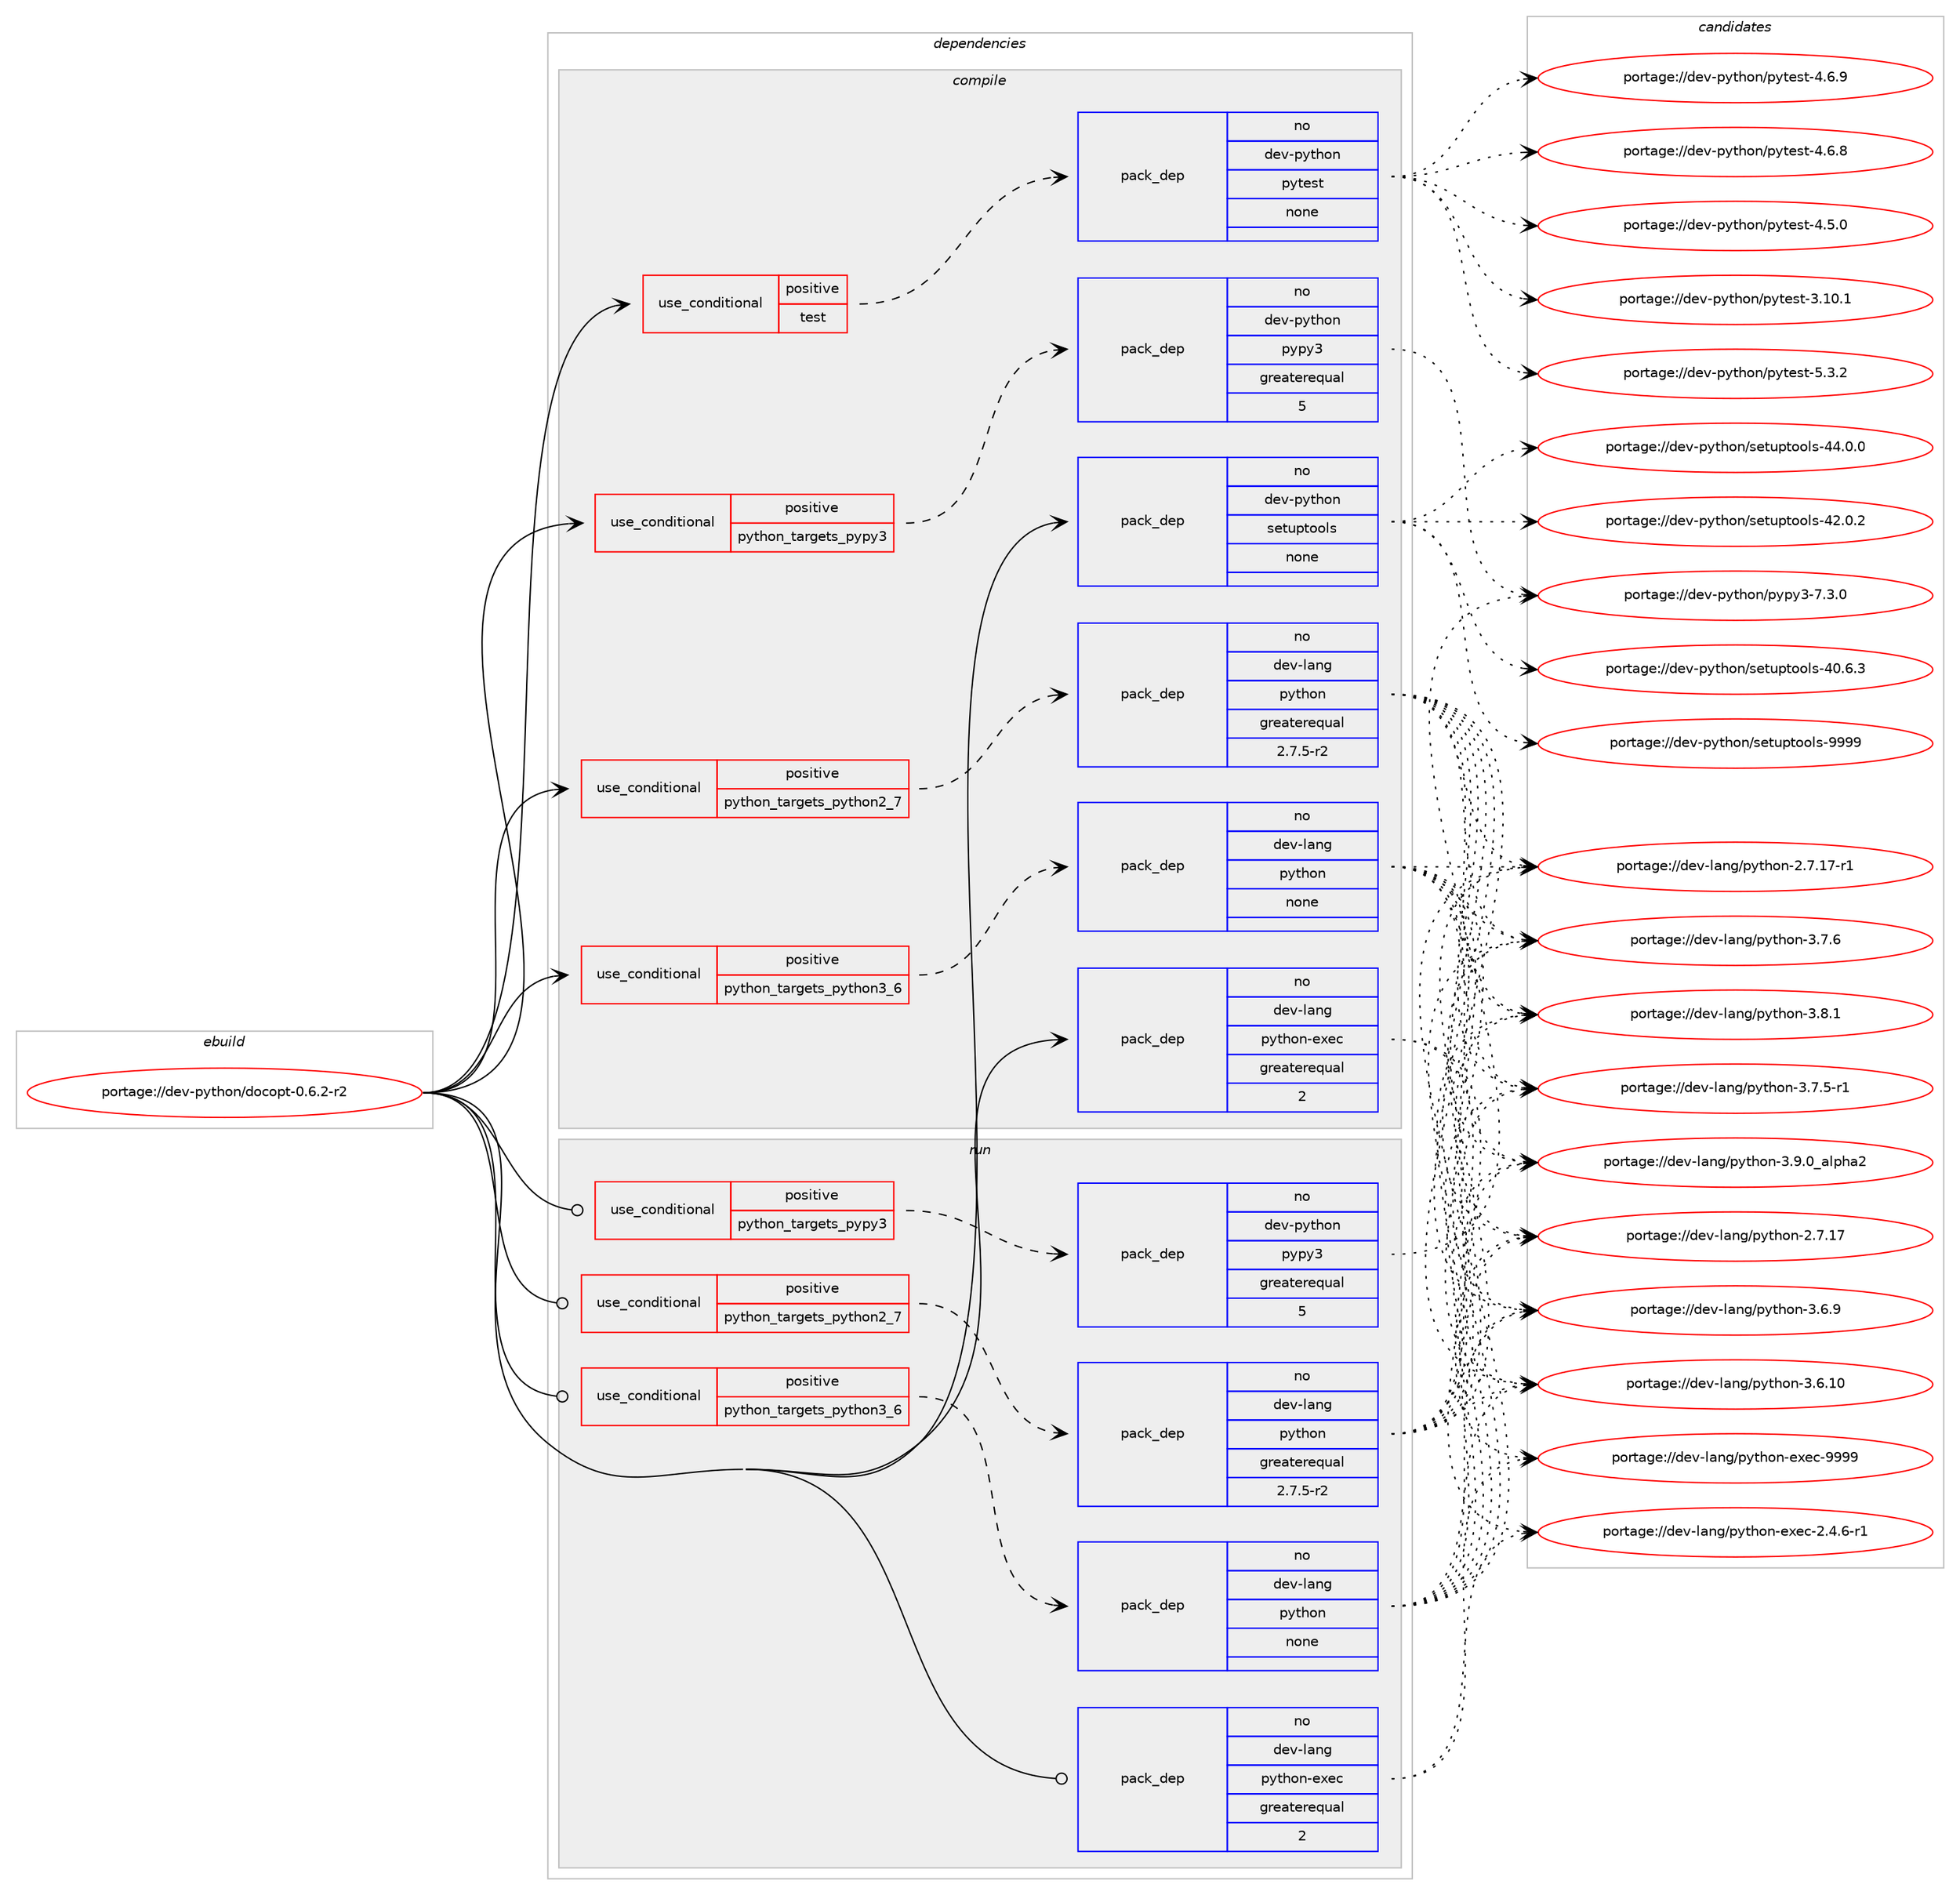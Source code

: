 digraph prolog {

# *************
# Graph options
# *************

newrank=true;
concentrate=true;
compound=true;
graph [rankdir=LR,fontname=Helvetica,fontsize=10,ranksep=1.5];#, ranksep=2.5, nodesep=0.2];
edge  [arrowhead=vee];
node  [fontname=Helvetica,fontsize=10];

# **********
# The ebuild
# **********

subgraph cluster_leftcol {
color=gray;
label=<<i>ebuild</i>>;
id [label="portage://dev-python/docopt-0.6.2-r2", color=red, width=4, href="../dev-python/docopt-0.6.2-r2.svg"];
}

# ****************
# The dependencies
# ****************

subgraph cluster_midcol {
color=gray;
label=<<i>dependencies</i>>;
subgraph cluster_compile {
fillcolor="#eeeeee";
style=filled;
label=<<i>compile</i>>;
subgraph cond116598 {
dependency463326 [label=<<TABLE BORDER="0" CELLBORDER="1" CELLSPACING="0" CELLPADDING="4"><TR><TD ROWSPAN="3" CELLPADDING="10">use_conditional</TD></TR><TR><TD>positive</TD></TR><TR><TD>python_targets_pypy3</TD></TR></TABLE>>, shape=none, color=red];
subgraph pack341735 {
dependency463327 [label=<<TABLE BORDER="0" CELLBORDER="1" CELLSPACING="0" CELLPADDING="4" WIDTH="220"><TR><TD ROWSPAN="6" CELLPADDING="30">pack_dep</TD></TR><TR><TD WIDTH="110">no</TD></TR><TR><TD>dev-python</TD></TR><TR><TD>pypy3</TD></TR><TR><TD>greaterequal</TD></TR><TR><TD>5</TD></TR></TABLE>>, shape=none, color=blue];
}
dependency463326:e -> dependency463327:w [weight=20,style="dashed",arrowhead="vee"];
}
id:e -> dependency463326:w [weight=20,style="solid",arrowhead="vee"];
subgraph cond116599 {
dependency463328 [label=<<TABLE BORDER="0" CELLBORDER="1" CELLSPACING="0" CELLPADDING="4"><TR><TD ROWSPAN="3" CELLPADDING="10">use_conditional</TD></TR><TR><TD>positive</TD></TR><TR><TD>python_targets_python2_7</TD></TR></TABLE>>, shape=none, color=red];
subgraph pack341736 {
dependency463329 [label=<<TABLE BORDER="0" CELLBORDER="1" CELLSPACING="0" CELLPADDING="4" WIDTH="220"><TR><TD ROWSPAN="6" CELLPADDING="30">pack_dep</TD></TR><TR><TD WIDTH="110">no</TD></TR><TR><TD>dev-lang</TD></TR><TR><TD>python</TD></TR><TR><TD>greaterequal</TD></TR><TR><TD>2.7.5-r2</TD></TR></TABLE>>, shape=none, color=blue];
}
dependency463328:e -> dependency463329:w [weight=20,style="dashed",arrowhead="vee"];
}
id:e -> dependency463328:w [weight=20,style="solid",arrowhead="vee"];
subgraph cond116600 {
dependency463330 [label=<<TABLE BORDER="0" CELLBORDER="1" CELLSPACING="0" CELLPADDING="4"><TR><TD ROWSPAN="3" CELLPADDING="10">use_conditional</TD></TR><TR><TD>positive</TD></TR><TR><TD>python_targets_python3_6</TD></TR></TABLE>>, shape=none, color=red];
subgraph pack341737 {
dependency463331 [label=<<TABLE BORDER="0" CELLBORDER="1" CELLSPACING="0" CELLPADDING="4" WIDTH="220"><TR><TD ROWSPAN="6" CELLPADDING="30">pack_dep</TD></TR><TR><TD WIDTH="110">no</TD></TR><TR><TD>dev-lang</TD></TR><TR><TD>python</TD></TR><TR><TD>none</TD></TR><TR><TD></TD></TR></TABLE>>, shape=none, color=blue];
}
dependency463330:e -> dependency463331:w [weight=20,style="dashed",arrowhead="vee"];
}
id:e -> dependency463330:w [weight=20,style="solid",arrowhead="vee"];
subgraph cond116601 {
dependency463332 [label=<<TABLE BORDER="0" CELLBORDER="1" CELLSPACING="0" CELLPADDING="4"><TR><TD ROWSPAN="3" CELLPADDING="10">use_conditional</TD></TR><TR><TD>positive</TD></TR><TR><TD>test</TD></TR></TABLE>>, shape=none, color=red];
subgraph pack341738 {
dependency463333 [label=<<TABLE BORDER="0" CELLBORDER="1" CELLSPACING="0" CELLPADDING="4" WIDTH="220"><TR><TD ROWSPAN="6" CELLPADDING="30">pack_dep</TD></TR><TR><TD WIDTH="110">no</TD></TR><TR><TD>dev-python</TD></TR><TR><TD>pytest</TD></TR><TR><TD>none</TD></TR><TR><TD></TD></TR></TABLE>>, shape=none, color=blue];
}
dependency463332:e -> dependency463333:w [weight=20,style="dashed",arrowhead="vee"];
}
id:e -> dependency463332:w [weight=20,style="solid",arrowhead="vee"];
subgraph pack341739 {
dependency463334 [label=<<TABLE BORDER="0" CELLBORDER="1" CELLSPACING="0" CELLPADDING="4" WIDTH="220"><TR><TD ROWSPAN="6" CELLPADDING="30">pack_dep</TD></TR><TR><TD WIDTH="110">no</TD></TR><TR><TD>dev-lang</TD></TR><TR><TD>python-exec</TD></TR><TR><TD>greaterequal</TD></TR><TR><TD>2</TD></TR></TABLE>>, shape=none, color=blue];
}
id:e -> dependency463334:w [weight=20,style="solid",arrowhead="vee"];
subgraph pack341740 {
dependency463335 [label=<<TABLE BORDER="0" CELLBORDER="1" CELLSPACING="0" CELLPADDING="4" WIDTH="220"><TR><TD ROWSPAN="6" CELLPADDING="30">pack_dep</TD></TR><TR><TD WIDTH="110">no</TD></TR><TR><TD>dev-python</TD></TR><TR><TD>setuptools</TD></TR><TR><TD>none</TD></TR><TR><TD></TD></TR></TABLE>>, shape=none, color=blue];
}
id:e -> dependency463335:w [weight=20,style="solid",arrowhead="vee"];
}
subgraph cluster_compileandrun {
fillcolor="#eeeeee";
style=filled;
label=<<i>compile and run</i>>;
}
subgraph cluster_run {
fillcolor="#eeeeee";
style=filled;
label=<<i>run</i>>;
subgraph cond116602 {
dependency463336 [label=<<TABLE BORDER="0" CELLBORDER="1" CELLSPACING="0" CELLPADDING="4"><TR><TD ROWSPAN="3" CELLPADDING="10">use_conditional</TD></TR><TR><TD>positive</TD></TR><TR><TD>python_targets_pypy3</TD></TR></TABLE>>, shape=none, color=red];
subgraph pack341741 {
dependency463337 [label=<<TABLE BORDER="0" CELLBORDER="1" CELLSPACING="0" CELLPADDING="4" WIDTH="220"><TR><TD ROWSPAN="6" CELLPADDING="30">pack_dep</TD></TR><TR><TD WIDTH="110">no</TD></TR><TR><TD>dev-python</TD></TR><TR><TD>pypy3</TD></TR><TR><TD>greaterequal</TD></TR><TR><TD>5</TD></TR></TABLE>>, shape=none, color=blue];
}
dependency463336:e -> dependency463337:w [weight=20,style="dashed",arrowhead="vee"];
}
id:e -> dependency463336:w [weight=20,style="solid",arrowhead="odot"];
subgraph cond116603 {
dependency463338 [label=<<TABLE BORDER="0" CELLBORDER="1" CELLSPACING="0" CELLPADDING="4"><TR><TD ROWSPAN="3" CELLPADDING="10">use_conditional</TD></TR><TR><TD>positive</TD></TR><TR><TD>python_targets_python2_7</TD></TR></TABLE>>, shape=none, color=red];
subgraph pack341742 {
dependency463339 [label=<<TABLE BORDER="0" CELLBORDER="1" CELLSPACING="0" CELLPADDING="4" WIDTH="220"><TR><TD ROWSPAN="6" CELLPADDING="30">pack_dep</TD></TR><TR><TD WIDTH="110">no</TD></TR><TR><TD>dev-lang</TD></TR><TR><TD>python</TD></TR><TR><TD>greaterequal</TD></TR><TR><TD>2.7.5-r2</TD></TR></TABLE>>, shape=none, color=blue];
}
dependency463338:e -> dependency463339:w [weight=20,style="dashed",arrowhead="vee"];
}
id:e -> dependency463338:w [weight=20,style="solid",arrowhead="odot"];
subgraph cond116604 {
dependency463340 [label=<<TABLE BORDER="0" CELLBORDER="1" CELLSPACING="0" CELLPADDING="4"><TR><TD ROWSPAN="3" CELLPADDING="10">use_conditional</TD></TR><TR><TD>positive</TD></TR><TR><TD>python_targets_python3_6</TD></TR></TABLE>>, shape=none, color=red];
subgraph pack341743 {
dependency463341 [label=<<TABLE BORDER="0" CELLBORDER="1" CELLSPACING="0" CELLPADDING="4" WIDTH="220"><TR><TD ROWSPAN="6" CELLPADDING="30">pack_dep</TD></TR><TR><TD WIDTH="110">no</TD></TR><TR><TD>dev-lang</TD></TR><TR><TD>python</TD></TR><TR><TD>none</TD></TR><TR><TD></TD></TR></TABLE>>, shape=none, color=blue];
}
dependency463340:e -> dependency463341:w [weight=20,style="dashed",arrowhead="vee"];
}
id:e -> dependency463340:w [weight=20,style="solid",arrowhead="odot"];
subgraph pack341744 {
dependency463342 [label=<<TABLE BORDER="0" CELLBORDER="1" CELLSPACING="0" CELLPADDING="4" WIDTH="220"><TR><TD ROWSPAN="6" CELLPADDING="30">pack_dep</TD></TR><TR><TD WIDTH="110">no</TD></TR><TR><TD>dev-lang</TD></TR><TR><TD>python-exec</TD></TR><TR><TD>greaterequal</TD></TR><TR><TD>2</TD></TR></TABLE>>, shape=none, color=blue];
}
id:e -> dependency463342:w [weight=20,style="solid",arrowhead="odot"];
}
}

# **************
# The candidates
# **************

subgraph cluster_choices {
rank=same;
color=gray;
label=<<i>candidates</i>>;

subgraph choice341735 {
color=black;
nodesep=1;
choice100101118451121211161041111104711212111212151455546514648 [label="portage://dev-python/pypy3-7.3.0", color=red, width=4,href="../dev-python/pypy3-7.3.0.svg"];
dependency463327:e -> choice100101118451121211161041111104711212111212151455546514648:w [style=dotted,weight="100"];
}
subgraph choice341736 {
color=black;
nodesep=1;
choice10010111845108971101034711212111610411111045514657464895971081121049750 [label="portage://dev-lang/python-3.9.0_alpha2", color=red, width=4,href="../dev-lang/python-3.9.0_alpha2.svg"];
choice100101118451089711010347112121116104111110455146564649 [label="portage://dev-lang/python-3.8.1", color=red, width=4,href="../dev-lang/python-3.8.1.svg"];
choice100101118451089711010347112121116104111110455146554654 [label="portage://dev-lang/python-3.7.6", color=red, width=4,href="../dev-lang/python-3.7.6.svg"];
choice1001011184510897110103471121211161041111104551465546534511449 [label="portage://dev-lang/python-3.7.5-r1", color=red, width=4,href="../dev-lang/python-3.7.5-r1.svg"];
choice100101118451089711010347112121116104111110455146544657 [label="portage://dev-lang/python-3.6.9", color=red, width=4,href="../dev-lang/python-3.6.9.svg"];
choice10010111845108971101034711212111610411111045514654464948 [label="portage://dev-lang/python-3.6.10", color=red, width=4,href="../dev-lang/python-3.6.10.svg"];
choice100101118451089711010347112121116104111110455046554649554511449 [label="portage://dev-lang/python-2.7.17-r1", color=red, width=4,href="../dev-lang/python-2.7.17-r1.svg"];
choice10010111845108971101034711212111610411111045504655464955 [label="portage://dev-lang/python-2.7.17", color=red, width=4,href="../dev-lang/python-2.7.17.svg"];
dependency463329:e -> choice10010111845108971101034711212111610411111045514657464895971081121049750:w [style=dotted,weight="100"];
dependency463329:e -> choice100101118451089711010347112121116104111110455146564649:w [style=dotted,weight="100"];
dependency463329:e -> choice100101118451089711010347112121116104111110455146554654:w [style=dotted,weight="100"];
dependency463329:e -> choice1001011184510897110103471121211161041111104551465546534511449:w [style=dotted,weight="100"];
dependency463329:e -> choice100101118451089711010347112121116104111110455146544657:w [style=dotted,weight="100"];
dependency463329:e -> choice10010111845108971101034711212111610411111045514654464948:w [style=dotted,weight="100"];
dependency463329:e -> choice100101118451089711010347112121116104111110455046554649554511449:w [style=dotted,weight="100"];
dependency463329:e -> choice10010111845108971101034711212111610411111045504655464955:w [style=dotted,weight="100"];
}
subgraph choice341737 {
color=black;
nodesep=1;
choice10010111845108971101034711212111610411111045514657464895971081121049750 [label="portage://dev-lang/python-3.9.0_alpha2", color=red, width=4,href="../dev-lang/python-3.9.0_alpha2.svg"];
choice100101118451089711010347112121116104111110455146564649 [label="portage://dev-lang/python-3.8.1", color=red, width=4,href="../dev-lang/python-3.8.1.svg"];
choice100101118451089711010347112121116104111110455146554654 [label="portage://dev-lang/python-3.7.6", color=red, width=4,href="../dev-lang/python-3.7.6.svg"];
choice1001011184510897110103471121211161041111104551465546534511449 [label="portage://dev-lang/python-3.7.5-r1", color=red, width=4,href="../dev-lang/python-3.7.5-r1.svg"];
choice100101118451089711010347112121116104111110455146544657 [label="portage://dev-lang/python-3.6.9", color=red, width=4,href="../dev-lang/python-3.6.9.svg"];
choice10010111845108971101034711212111610411111045514654464948 [label="portage://dev-lang/python-3.6.10", color=red, width=4,href="../dev-lang/python-3.6.10.svg"];
choice100101118451089711010347112121116104111110455046554649554511449 [label="portage://dev-lang/python-2.7.17-r1", color=red, width=4,href="../dev-lang/python-2.7.17-r1.svg"];
choice10010111845108971101034711212111610411111045504655464955 [label="portage://dev-lang/python-2.7.17", color=red, width=4,href="../dev-lang/python-2.7.17.svg"];
dependency463331:e -> choice10010111845108971101034711212111610411111045514657464895971081121049750:w [style=dotted,weight="100"];
dependency463331:e -> choice100101118451089711010347112121116104111110455146564649:w [style=dotted,weight="100"];
dependency463331:e -> choice100101118451089711010347112121116104111110455146554654:w [style=dotted,weight="100"];
dependency463331:e -> choice1001011184510897110103471121211161041111104551465546534511449:w [style=dotted,weight="100"];
dependency463331:e -> choice100101118451089711010347112121116104111110455146544657:w [style=dotted,weight="100"];
dependency463331:e -> choice10010111845108971101034711212111610411111045514654464948:w [style=dotted,weight="100"];
dependency463331:e -> choice100101118451089711010347112121116104111110455046554649554511449:w [style=dotted,weight="100"];
dependency463331:e -> choice10010111845108971101034711212111610411111045504655464955:w [style=dotted,weight="100"];
}
subgraph choice341738 {
color=black;
nodesep=1;
choice1001011184511212111610411111047112121116101115116455346514650 [label="portage://dev-python/pytest-5.3.2", color=red, width=4,href="../dev-python/pytest-5.3.2.svg"];
choice1001011184511212111610411111047112121116101115116455246544657 [label="portage://dev-python/pytest-4.6.9", color=red, width=4,href="../dev-python/pytest-4.6.9.svg"];
choice1001011184511212111610411111047112121116101115116455246544656 [label="portage://dev-python/pytest-4.6.8", color=red, width=4,href="../dev-python/pytest-4.6.8.svg"];
choice1001011184511212111610411111047112121116101115116455246534648 [label="portage://dev-python/pytest-4.5.0", color=red, width=4,href="../dev-python/pytest-4.5.0.svg"];
choice100101118451121211161041111104711212111610111511645514649484649 [label="portage://dev-python/pytest-3.10.1", color=red, width=4,href="../dev-python/pytest-3.10.1.svg"];
dependency463333:e -> choice1001011184511212111610411111047112121116101115116455346514650:w [style=dotted,weight="100"];
dependency463333:e -> choice1001011184511212111610411111047112121116101115116455246544657:w [style=dotted,weight="100"];
dependency463333:e -> choice1001011184511212111610411111047112121116101115116455246544656:w [style=dotted,weight="100"];
dependency463333:e -> choice1001011184511212111610411111047112121116101115116455246534648:w [style=dotted,weight="100"];
dependency463333:e -> choice100101118451121211161041111104711212111610111511645514649484649:w [style=dotted,weight="100"];
}
subgraph choice341739 {
color=black;
nodesep=1;
choice10010111845108971101034711212111610411111045101120101994557575757 [label="portage://dev-lang/python-exec-9999", color=red, width=4,href="../dev-lang/python-exec-9999.svg"];
choice10010111845108971101034711212111610411111045101120101994550465246544511449 [label="portage://dev-lang/python-exec-2.4.6-r1", color=red, width=4,href="../dev-lang/python-exec-2.4.6-r1.svg"];
dependency463334:e -> choice10010111845108971101034711212111610411111045101120101994557575757:w [style=dotted,weight="100"];
dependency463334:e -> choice10010111845108971101034711212111610411111045101120101994550465246544511449:w [style=dotted,weight="100"];
}
subgraph choice341740 {
color=black;
nodesep=1;
choice10010111845112121116104111110471151011161171121161111111081154557575757 [label="portage://dev-python/setuptools-9999", color=red, width=4,href="../dev-python/setuptools-9999.svg"];
choice100101118451121211161041111104711510111611711211611111110811545525246484648 [label="portage://dev-python/setuptools-44.0.0", color=red, width=4,href="../dev-python/setuptools-44.0.0.svg"];
choice100101118451121211161041111104711510111611711211611111110811545525046484650 [label="portage://dev-python/setuptools-42.0.2", color=red, width=4,href="../dev-python/setuptools-42.0.2.svg"];
choice100101118451121211161041111104711510111611711211611111110811545524846544651 [label="portage://dev-python/setuptools-40.6.3", color=red, width=4,href="../dev-python/setuptools-40.6.3.svg"];
dependency463335:e -> choice10010111845112121116104111110471151011161171121161111111081154557575757:w [style=dotted,weight="100"];
dependency463335:e -> choice100101118451121211161041111104711510111611711211611111110811545525246484648:w [style=dotted,weight="100"];
dependency463335:e -> choice100101118451121211161041111104711510111611711211611111110811545525046484650:w [style=dotted,weight="100"];
dependency463335:e -> choice100101118451121211161041111104711510111611711211611111110811545524846544651:w [style=dotted,weight="100"];
}
subgraph choice341741 {
color=black;
nodesep=1;
choice100101118451121211161041111104711212111212151455546514648 [label="portage://dev-python/pypy3-7.3.0", color=red, width=4,href="../dev-python/pypy3-7.3.0.svg"];
dependency463337:e -> choice100101118451121211161041111104711212111212151455546514648:w [style=dotted,weight="100"];
}
subgraph choice341742 {
color=black;
nodesep=1;
choice10010111845108971101034711212111610411111045514657464895971081121049750 [label="portage://dev-lang/python-3.9.0_alpha2", color=red, width=4,href="../dev-lang/python-3.9.0_alpha2.svg"];
choice100101118451089711010347112121116104111110455146564649 [label="portage://dev-lang/python-3.8.1", color=red, width=4,href="../dev-lang/python-3.8.1.svg"];
choice100101118451089711010347112121116104111110455146554654 [label="portage://dev-lang/python-3.7.6", color=red, width=4,href="../dev-lang/python-3.7.6.svg"];
choice1001011184510897110103471121211161041111104551465546534511449 [label="portage://dev-lang/python-3.7.5-r1", color=red, width=4,href="../dev-lang/python-3.7.5-r1.svg"];
choice100101118451089711010347112121116104111110455146544657 [label="portage://dev-lang/python-3.6.9", color=red, width=4,href="../dev-lang/python-3.6.9.svg"];
choice10010111845108971101034711212111610411111045514654464948 [label="portage://dev-lang/python-3.6.10", color=red, width=4,href="../dev-lang/python-3.6.10.svg"];
choice100101118451089711010347112121116104111110455046554649554511449 [label="portage://dev-lang/python-2.7.17-r1", color=red, width=4,href="../dev-lang/python-2.7.17-r1.svg"];
choice10010111845108971101034711212111610411111045504655464955 [label="portage://dev-lang/python-2.7.17", color=red, width=4,href="../dev-lang/python-2.7.17.svg"];
dependency463339:e -> choice10010111845108971101034711212111610411111045514657464895971081121049750:w [style=dotted,weight="100"];
dependency463339:e -> choice100101118451089711010347112121116104111110455146564649:w [style=dotted,weight="100"];
dependency463339:e -> choice100101118451089711010347112121116104111110455146554654:w [style=dotted,weight="100"];
dependency463339:e -> choice1001011184510897110103471121211161041111104551465546534511449:w [style=dotted,weight="100"];
dependency463339:e -> choice100101118451089711010347112121116104111110455146544657:w [style=dotted,weight="100"];
dependency463339:e -> choice10010111845108971101034711212111610411111045514654464948:w [style=dotted,weight="100"];
dependency463339:e -> choice100101118451089711010347112121116104111110455046554649554511449:w [style=dotted,weight="100"];
dependency463339:e -> choice10010111845108971101034711212111610411111045504655464955:w [style=dotted,weight="100"];
}
subgraph choice341743 {
color=black;
nodesep=1;
choice10010111845108971101034711212111610411111045514657464895971081121049750 [label="portage://dev-lang/python-3.9.0_alpha2", color=red, width=4,href="../dev-lang/python-3.9.0_alpha2.svg"];
choice100101118451089711010347112121116104111110455146564649 [label="portage://dev-lang/python-3.8.1", color=red, width=4,href="../dev-lang/python-3.8.1.svg"];
choice100101118451089711010347112121116104111110455146554654 [label="portage://dev-lang/python-3.7.6", color=red, width=4,href="../dev-lang/python-3.7.6.svg"];
choice1001011184510897110103471121211161041111104551465546534511449 [label="portage://dev-lang/python-3.7.5-r1", color=red, width=4,href="../dev-lang/python-3.7.5-r1.svg"];
choice100101118451089711010347112121116104111110455146544657 [label="portage://dev-lang/python-3.6.9", color=red, width=4,href="../dev-lang/python-3.6.9.svg"];
choice10010111845108971101034711212111610411111045514654464948 [label="portage://dev-lang/python-3.6.10", color=red, width=4,href="../dev-lang/python-3.6.10.svg"];
choice100101118451089711010347112121116104111110455046554649554511449 [label="portage://dev-lang/python-2.7.17-r1", color=red, width=4,href="../dev-lang/python-2.7.17-r1.svg"];
choice10010111845108971101034711212111610411111045504655464955 [label="portage://dev-lang/python-2.7.17", color=red, width=4,href="../dev-lang/python-2.7.17.svg"];
dependency463341:e -> choice10010111845108971101034711212111610411111045514657464895971081121049750:w [style=dotted,weight="100"];
dependency463341:e -> choice100101118451089711010347112121116104111110455146564649:w [style=dotted,weight="100"];
dependency463341:e -> choice100101118451089711010347112121116104111110455146554654:w [style=dotted,weight="100"];
dependency463341:e -> choice1001011184510897110103471121211161041111104551465546534511449:w [style=dotted,weight="100"];
dependency463341:e -> choice100101118451089711010347112121116104111110455146544657:w [style=dotted,weight="100"];
dependency463341:e -> choice10010111845108971101034711212111610411111045514654464948:w [style=dotted,weight="100"];
dependency463341:e -> choice100101118451089711010347112121116104111110455046554649554511449:w [style=dotted,weight="100"];
dependency463341:e -> choice10010111845108971101034711212111610411111045504655464955:w [style=dotted,weight="100"];
}
subgraph choice341744 {
color=black;
nodesep=1;
choice10010111845108971101034711212111610411111045101120101994557575757 [label="portage://dev-lang/python-exec-9999", color=red, width=4,href="../dev-lang/python-exec-9999.svg"];
choice10010111845108971101034711212111610411111045101120101994550465246544511449 [label="portage://dev-lang/python-exec-2.4.6-r1", color=red, width=4,href="../dev-lang/python-exec-2.4.6-r1.svg"];
dependency463342:e -> choice10010111845108971101034711212111610411111045101120101994557575757:w [style=dotted,weight="100"];
dependency463342:e -> choice10010111845108971101034711212111610411111045101120101994550465246544511449:w [style=dotted,weight="100"];
}
}

}

